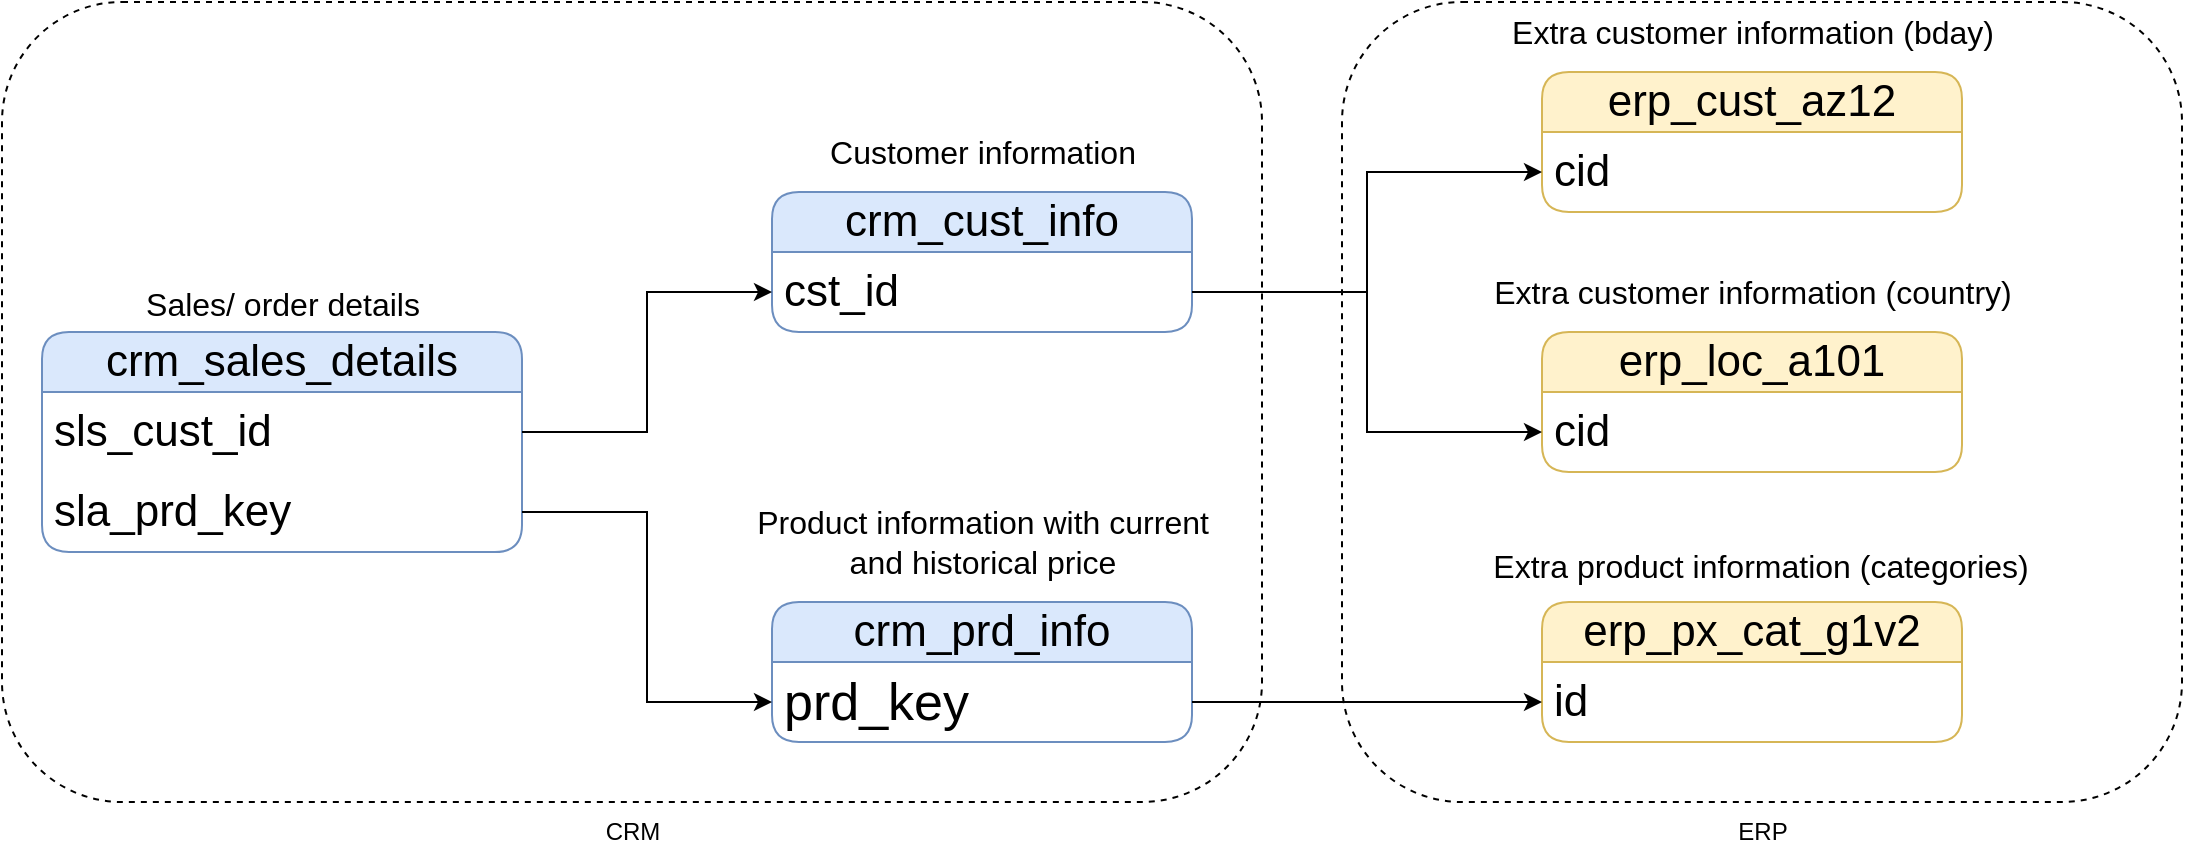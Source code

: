 <mxfile version="27.0.9">
  <diagram name="Page-1" id="HH_gkr1EAKidsJxom6-6">
    <mxGraphModel grid="1" page="1" gridSize="10" guides="1" tooltips="1" connect="1" arrows="1" fold="1" pageScale="1" pageWidth="1600" pageHeight="900" math="0" shadow="0">
      <root>
        <mxCell id="0" />
        <mxCell id="1" parent="0" />
        <mxCell id="LPp9oAWKQeuI2uBcISef-27" value="" style="rounded=1;whiteSpace=wrap;html=1;fillColor=none;dashed=1;" vertex="1" parent="1">
          <mxGeometry x="760" y="160" width="420" height="400" as="geometry" />
        </mxCell>
        <mxCell id="LPp9oAWKQeuI2uBcISef-1" value="crm_cust_info" style="swimlane;fontStyle=0;childLayout=stackLayout;horizontal=1;startSize=30;horizontalStack=0;resizeParent=1;resizeParentMax=0;resizeLast=0;collapsible=1;marginBottom=0;whiteSpace=wrap;html=1;rounded=1;fillColor=#dae8fc;strokeColor=#6c8ebf;fontSize=22;" vertex="1" parent="1">
          <mxGeometry x="475" y="255" width="210" height="70" as="geometry" />
        </mxCell>
        <mxCell id="LPp9oAWKQeuI2uBcISef-2" value="cst_id" style="text;strokeColor=none;fillColor=none;align=left;verticalAlign=middle;spacingLeft=4;spacingRight=4;overflow=hidden;points=[[0,0.5],[1,0.5]];portConstraint=eastwest;rotatable=0;whiteSpace=wrap;html=1;fontSize=22;" vertex="1" parent="LPp9oAWKQeuI2uBcISef-1">
          <mxGeometry y="30" width="210" height="40" as="geometry" />
        </mxCell>
        <mxCell id="LPp9oAWKQeuI2uBcISef-5" value="Customer information" style="text;html=1;align=center;verticalAlign=middle;resizable=0;points=[];autosize=1;strokeColor=none;fillColor=none;fontSize=16;" vertex="1" parent="1">
          <mxGeometry x="490" y="220" width="180" height="30" as="geometry" />
        </mxCell>
        <mxCell id="LPp9oAWKQeuI2uBcISef-6" value="crm_prd_info" style="swimlane;fontStyle=0;childLayout=stackLayout;horizontal=1;startSize=30;horizontalStack=0;resizeParent=1;resizeParentMax=0;resizeLast=0;collapsible=1;marginBottom=0;whiteSpace=wrap;html=1;rounded=1;fillColor=#dae8fc;strokeColor=#6c8ebf;fontSize=22;" vertex="1" parent="1">
          <mxGeometry x="475" y="460" width="210" height="70" as="geometry" />
        </mxCell>
        <mxCell id="LPp9oAWKQeuI2uBcISef-7" value="prd_key" style="text;strokeColor=none;fillColor=none;align=left;verticalAlign=middle;spacingLeft=4;spacingRight=4;overflow=hidden;points=[[0,0.5],[1,0.5]];portConstraint=eastwest;rotatable=0;whiteSpace=wrap;html=1;fontSize=26;" vertex="1" parent="LPp9oAWKQeuI2uBcISef-6">
          <mxGeometry y="30" width="210" height="40" as="geometry" />
        </mxCell>
        <mxCell id="LPp9oAWKQeuI2uBcISef-8" value="Product information with current&lt;div&gt;and historical price&lt;/div&gt;" style="text;html=1;align=center;verticalAlign=middle;resizable=0;points=[];autosize=1;strokeColor=none;fillColor=none;fontSize=16;" vertex="1" parent="1">
          <mxGeometry x="455" y="405" width="250" height="50" as="geometry" />
        </mxCell>
        <mxCell id="LPp9oAWKQeuI2uBcISef-9" value="crm_sales_details" style="swimlane;fontStyle=0;childLayout=stackLayout;horizontal=1;startSize=30;horizontalStack=0;resizeParent=1;resizeParentMax=0;resizeLast=0;collapsible=1;marginBottom=0;whiteSpace=wrap;html=1;rounded=1;fillColor=#dae8fc;strokeColor=#6c8ebf;fontSize=22;" vertex="1" parent="1">
          <mxGeometry x="110" y="325" width="240" height="110" as="geometry" />
        </mxCell>
        <mxCell id="LPp9oAWKQeuI2uBcISef-10" value="sls_cust_id" style="text;strokeColor=none;fillColor=none;align=left;verticalAlign=middle;spacingLeft=4;spacingRight=4;overflow=hidden;points=[[0,0.5],[1,0.5]];portConstraint=eastwest;rotatable=0;whiteSpace=wrap;html=1;fontSize=22;" vertex="1" parent="LPp9oAWKQeuI2uBcISef-9">
          <mxGeometry y="30" width="240" height="40" as="geometry" />
        </mxCell>
        <mxCell id="LPp9oAWKQeuI2uBcISef-12" value="sla_prd_key" style="text;strokeColor=none;fillColor=none;align=left;verticalAlign=middle;spacingLeft=4;spacingRight=4;overflow=hidden;points=[[0,0.5],[1,0.5]];portConstraint=eastwest;rotatable=0;whiteSpace=wrap;html=1;fontSize=22;" vertex="1" parent="LPp9oAWKQeuI2uBcISef-9">
          <mxGeometry y="70" width="240" height="40" as="geometry" />
        </mxCell>
        <mxCell id="LPp9oAWKQeuI2uBcISef-11" value="Sales/ order details" style="text;html=1;align=center;verticalAlign=middle;resizable=0;points=[];autosize=1;strokeColor=none;fillColor=none;fontSize=16;" vertex="1" parent="1">
          <mxGeometry x="150" y="296" width="160" height="30" as="geometry" />
        </mxCell>
        <mxCell id="LPp9oAWKQeuI2uBcISef-13" style="edgeStyle=orthogonalEdgeStyle;rounded=0;orthogonalLoop=1;jettySize=auto;html=1;entryX=0;entryY=0.5;entryDx=0;entryDy=0;" edge="1" parent="1" source="LPp9oAWKQeuI2uBcISef-10" target="LPp9oAWKQeuI2uBcISef-2">
          <mxGeometry relative="1" as="geometry" />
        </mxCell>
        <mxCell id="LPp9oAWKQeuI2uBcISef-14" style="edgeStyle=orthogonalEdgeStyle;rounded=0;orthogonalLoop=1;jettySize=auto;html=1;entryX=0;entryY=0.5;entryDx=0;entryDy=0;" edge="1" parent="1" source="LPp9oAWKQeuI2uBcISef-12" target="LPp9oAWKQeuI2uBcISef-7">
          <mxGeometry relative="1" as="geometry" />
        </mxCell>
        <mxCell id="LPp9oAWKQeuI2uBcISef-15" value="erp_cust_az12" style="swimlane;fontStyle=0;childLayout=stackLayout;horizontal=1;startSize=30;horizontalStack=0;resizeParent=1;resizeParentMax=0;resizeLast=0;collapsible=1;marginBottom=0;whiteSpace=wrap;html=1;rounded=1;fillColor=#fff2cc;strokeColor=#d6b656;fontSize=22;" vertex="1" parent="1">
          <mxGeometry x="860" y="195" width="210" height="70" as="geometry" />
        </mxCell>
        <mxCell id="LPp9oAWKQeuI2uBcISef-16" value="cid" style="text;strokeColor=none;fillColor=none;align=left;verticalAlign=middle;spacingLeft=4;spacingRight=4;overflow=hidden;points=[[0,0.5],[1,0.5]];portConstraint=eastwest;rotatable=0;whiteSpace=wrap;html=1;fontSize=22;" vertex="1" parent="LPp9oAWKQeuI2uBcISef-15">
          <mxGeometry y="30" width="210" height="40" as="geometry" />
        </mxCell>
        <mxCell id="LPp9oAWKQeuI2uBcISef-17" value="Extra customer information (bday)" style="text;html=1;align=center;verticalAlign=middle;resizable=0;points=[];autosize=1;strokeColor=none;fillColor=none;fontSize=16;" vertex="1" parent="1">
          <mxGeometry x="835" y="160" width="260" height="30" as="geometry" />
        </mxCell>
        <mxCell id="LPp9oAWKQeuI2uBcISef-18" value="erp_loc_a101" style="swimlane;fontStyle=0;childLayout=stackLayout;horizontal=1;startSize=30;horizontalStack=0;resizeParent=1;resizeParentMax=0;resizeLast=0;collapsible=1;marginBottom=0;whiteSpace=wrap;html=1;rounded=1;fillColor=#fff2cc;strokeColor=#d6b656;fontSize=22;" vertex="1" parent="1">
          <mxGeometry x="860" y="325" width="210" height="70" as="geometry" />
        </mxCell>
        <mxCell id="LPp9oAWKQeuI2uBcISef-19" value="cid" style="text;strokeColor=none;fillColor=none;align=left;verticalAlign=middle;spacingLeft=4;spacingRight=4;overflow=hidden;points=[[0,0.5],[1,0.5]];portConstraint=eastwest;rotatable=0;whiteSpace=wrap;html=1;fontSize=22;" vertex="1" parent="LPp9oAWKQeuI2uBcISef-18">
          <mxGeometry y="30" width="210" height="40" as="geometry" />
        </mxCell>
        <mxCell id="LPp9oAWKQeuI2uBcISef-20" value="Extra customer information (country)" style="text;html=1;align=center;verticalAlign=middle;resizable=0;points=[];autosize=1;strokeColor=none;fillColor=none;fontSize=16;" vertex="1" parent="1">
          <mxGeometry x="825" y="290" width="280" height="30" as="geometry" />
        </mxCell>
        <mxCell id="LPp9oAWKQeuI2uBcISef-21" style="edgeStyle=orthogonalEdgeStyle;rounded=0;orthogonalLoop=1;jettySize=auto;html=1;entryX=0;entryY=0.5;entryDx=0;entryDy=0;" edge="1" parent="1" source="LPp9oAWKQeuI2uBcISef-2" target="LPp9oAWKQeuI2uBcISef-16">
          <mxGeometry relative="1" as="geometry" />
        </mxCell>
        <mxCell id="LPp9oAWKQeuI2uBcISef-22" style="edgeStyle=orthogonalEdgeStyle;rounded=0;orthogonalLoop=1;jettySize=auto;html=1;entryX=0;entryY=0.5;entryDx=0;entryDy=0;" edge="1" parent="1" source="LPp9oAWKQeuI2uBcISef-2" target="LPp9oAWKQeuI2uBcISef-19">
          <mxGeometry relative="1" as="geometry" />
        </mxCell>
        <mxCell id="LPp9oAWKQeuI2uBcISef-23" value="erp_px_cat_g1v2" style="swimlane;fontStyle=0;childLayout=stackLayout;horizontal=1;startSize=30;horizontalStack=0;resizeParent=1;resizeParentMax=0;resizeLast=0;collapsible=1;marginBottom=0;whiteSpace=wrap;html=1;rounded=1;fillColor=#fff2cc;strokeColor=#d6b656;fontSize=22;" vertex="1" parent="1">
          <mxGeometry x="860" y="460" width="210" height="70" as="geometry" />
        </mxCell>
        <mxCell id="LPp9oAWKQeuI2uBcISef-24" value="id" style="text;strokeColor=none;fillColor=none;align=left;verticalAlign=middle;spacingLeft=4;spacingRight=4;overflow=hidden;points=[[0,0.5],[1,0.5]];portConstraint=eastwest;rotatable=0;whiteSpace=wrap;html=1;fontSize=22;" vertex="1" parent="LPp9oAWKQeuI2uBcISef-23">
          <mxGeometry y="30" width="210" height="40" as="geometry" />
        </mxCell>
        <mxCell id="LPp9oAWKQeuI2uBcISef-25" style="edgeStyle=orthogonalEdgeStyle;rounded=0;orthogonalLoop=1;jettySize=auto;html=1;entryX=0;entryY=0.5;entryDx=0;entryDy=0;" edge="1" parent="1" source="LPp9oAWKQeuI2uBcISef-7" target="LPp9oAWKQeuI2uBcISef-24">
          <mxGeometry relative="1" as="geometry" />
        </mxCell>
        <mxCell id="LPp9oAWKQeuI2uBcISef-26" value="" style="rounded=1;whiteSpace=wrap;html=1;fillColor=none;dashed=1;" vertex="1" parent="1">
          <mxGeometry x="90" y="160" width="630" height="400" as="geometry" />
        </mxCell>
        <mxCell id="LPp9oAWKQeuI2uBcISef-28" value="CRM" style="text;html=1;align=center;verticalAlign=middle;resizable=0;points=[];autosize=1;strokeColor=none;fillColor=none;" vertex="1" parent="1">
          <mxGeometry x="380" y="560" width="50" height="30" as="geometry" />
        </mxCell>
        <mxCell id="LPp9oAWKQeuI2uBcISef-29" value="ERP" style="text;html=1;align=center;verticalAlign=middle;resizable=0;points=[];autosize=1;strokeColor=none;fillColor=none;" vertex="1" parent="1">
          <mxGeometry x="945" y="560" width="50" height="30" as="geometry" />
        </mxCell>
        <mxCell id="4mILsuvm4igvcf-w3I_e-1" value="Extra product information (categories)" style="text;html=1;align=center;verticalAlign=middle;resizable=0;points=[];autosize=1;strokeColor=none;fillColor=none;fontSize=16;" vertex="1" parent="1">
          <mxGeometry x="824" y="427" width="290" height="30" as="geometry" />
        </mxCell>
      </root>
    </mxGraphModel>
  </diagram>
</mxfile>
